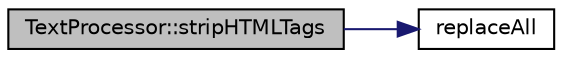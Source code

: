 digraph "TextProcessor::stripHTMLTags"
{
  edge [fontname="Helvetica",fontsize="10",labelfontname="Helvetica",labelfontsize="10"];
  node [fontname="Helvetica",fontsize="10",shape=record];
  rankdir="LR";
  Node1 [label="TextProcessor::stripHTMLTags",height=0.2,width=0.4,color="black", fillcolor="grey75", style="filled", fontcolor="black"];
  Node1 -> Node2 [color="midnightblue",fontsize="10",style="solid",fontname="Helvetica"];
  Node2 [label="replaceAll",height=0.2,width=0.4,color="black", fillcolor="white", style="filled",URL="$_replace_all_8cpp.html#a3adacf2ac06d54c7c2b8f99eebacc147"];
}
